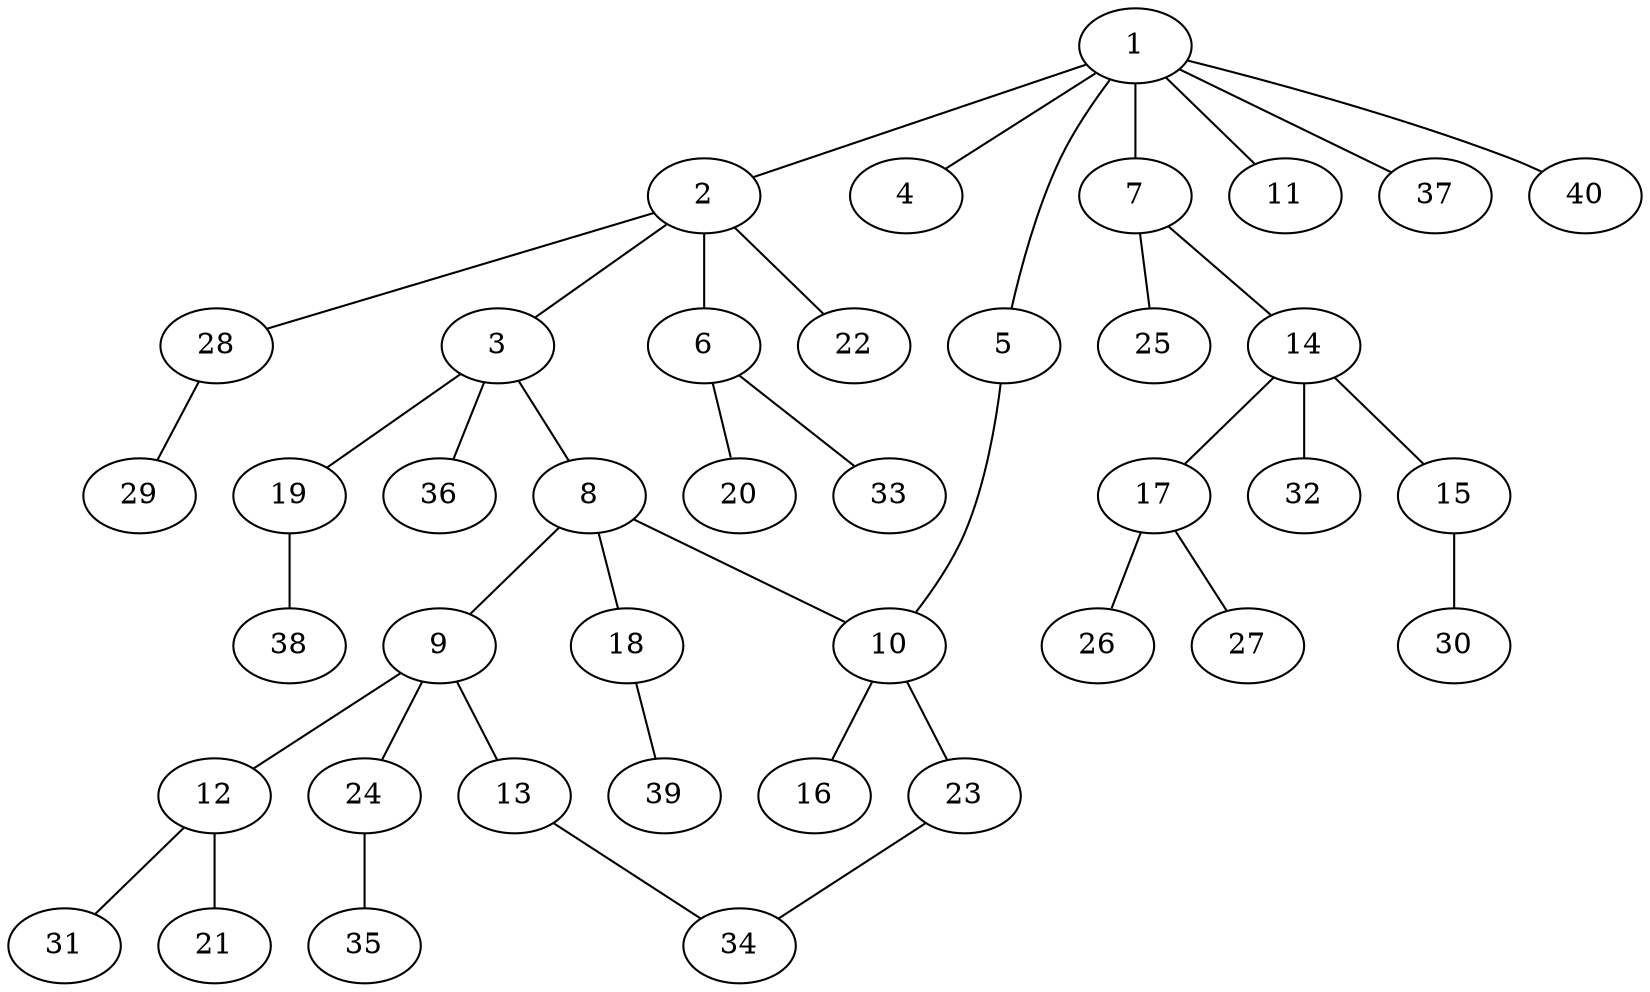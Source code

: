graph graphname {1--2
1--4
1--5
1--7
1--11
1--37
1--40
2--3
2--6
2--22
2--28
3--8
3--19
3--36
5--10
6--20
6--33
7--14
7--25
8--9
8--10
8--18
9--12
9--13
9--24
10--16
10--23
12--21
12--31
13--34
14--15
14--17
14--32
15--30
17--26
17--27
18--39
19--38
23--34
24--35
28--29
}
